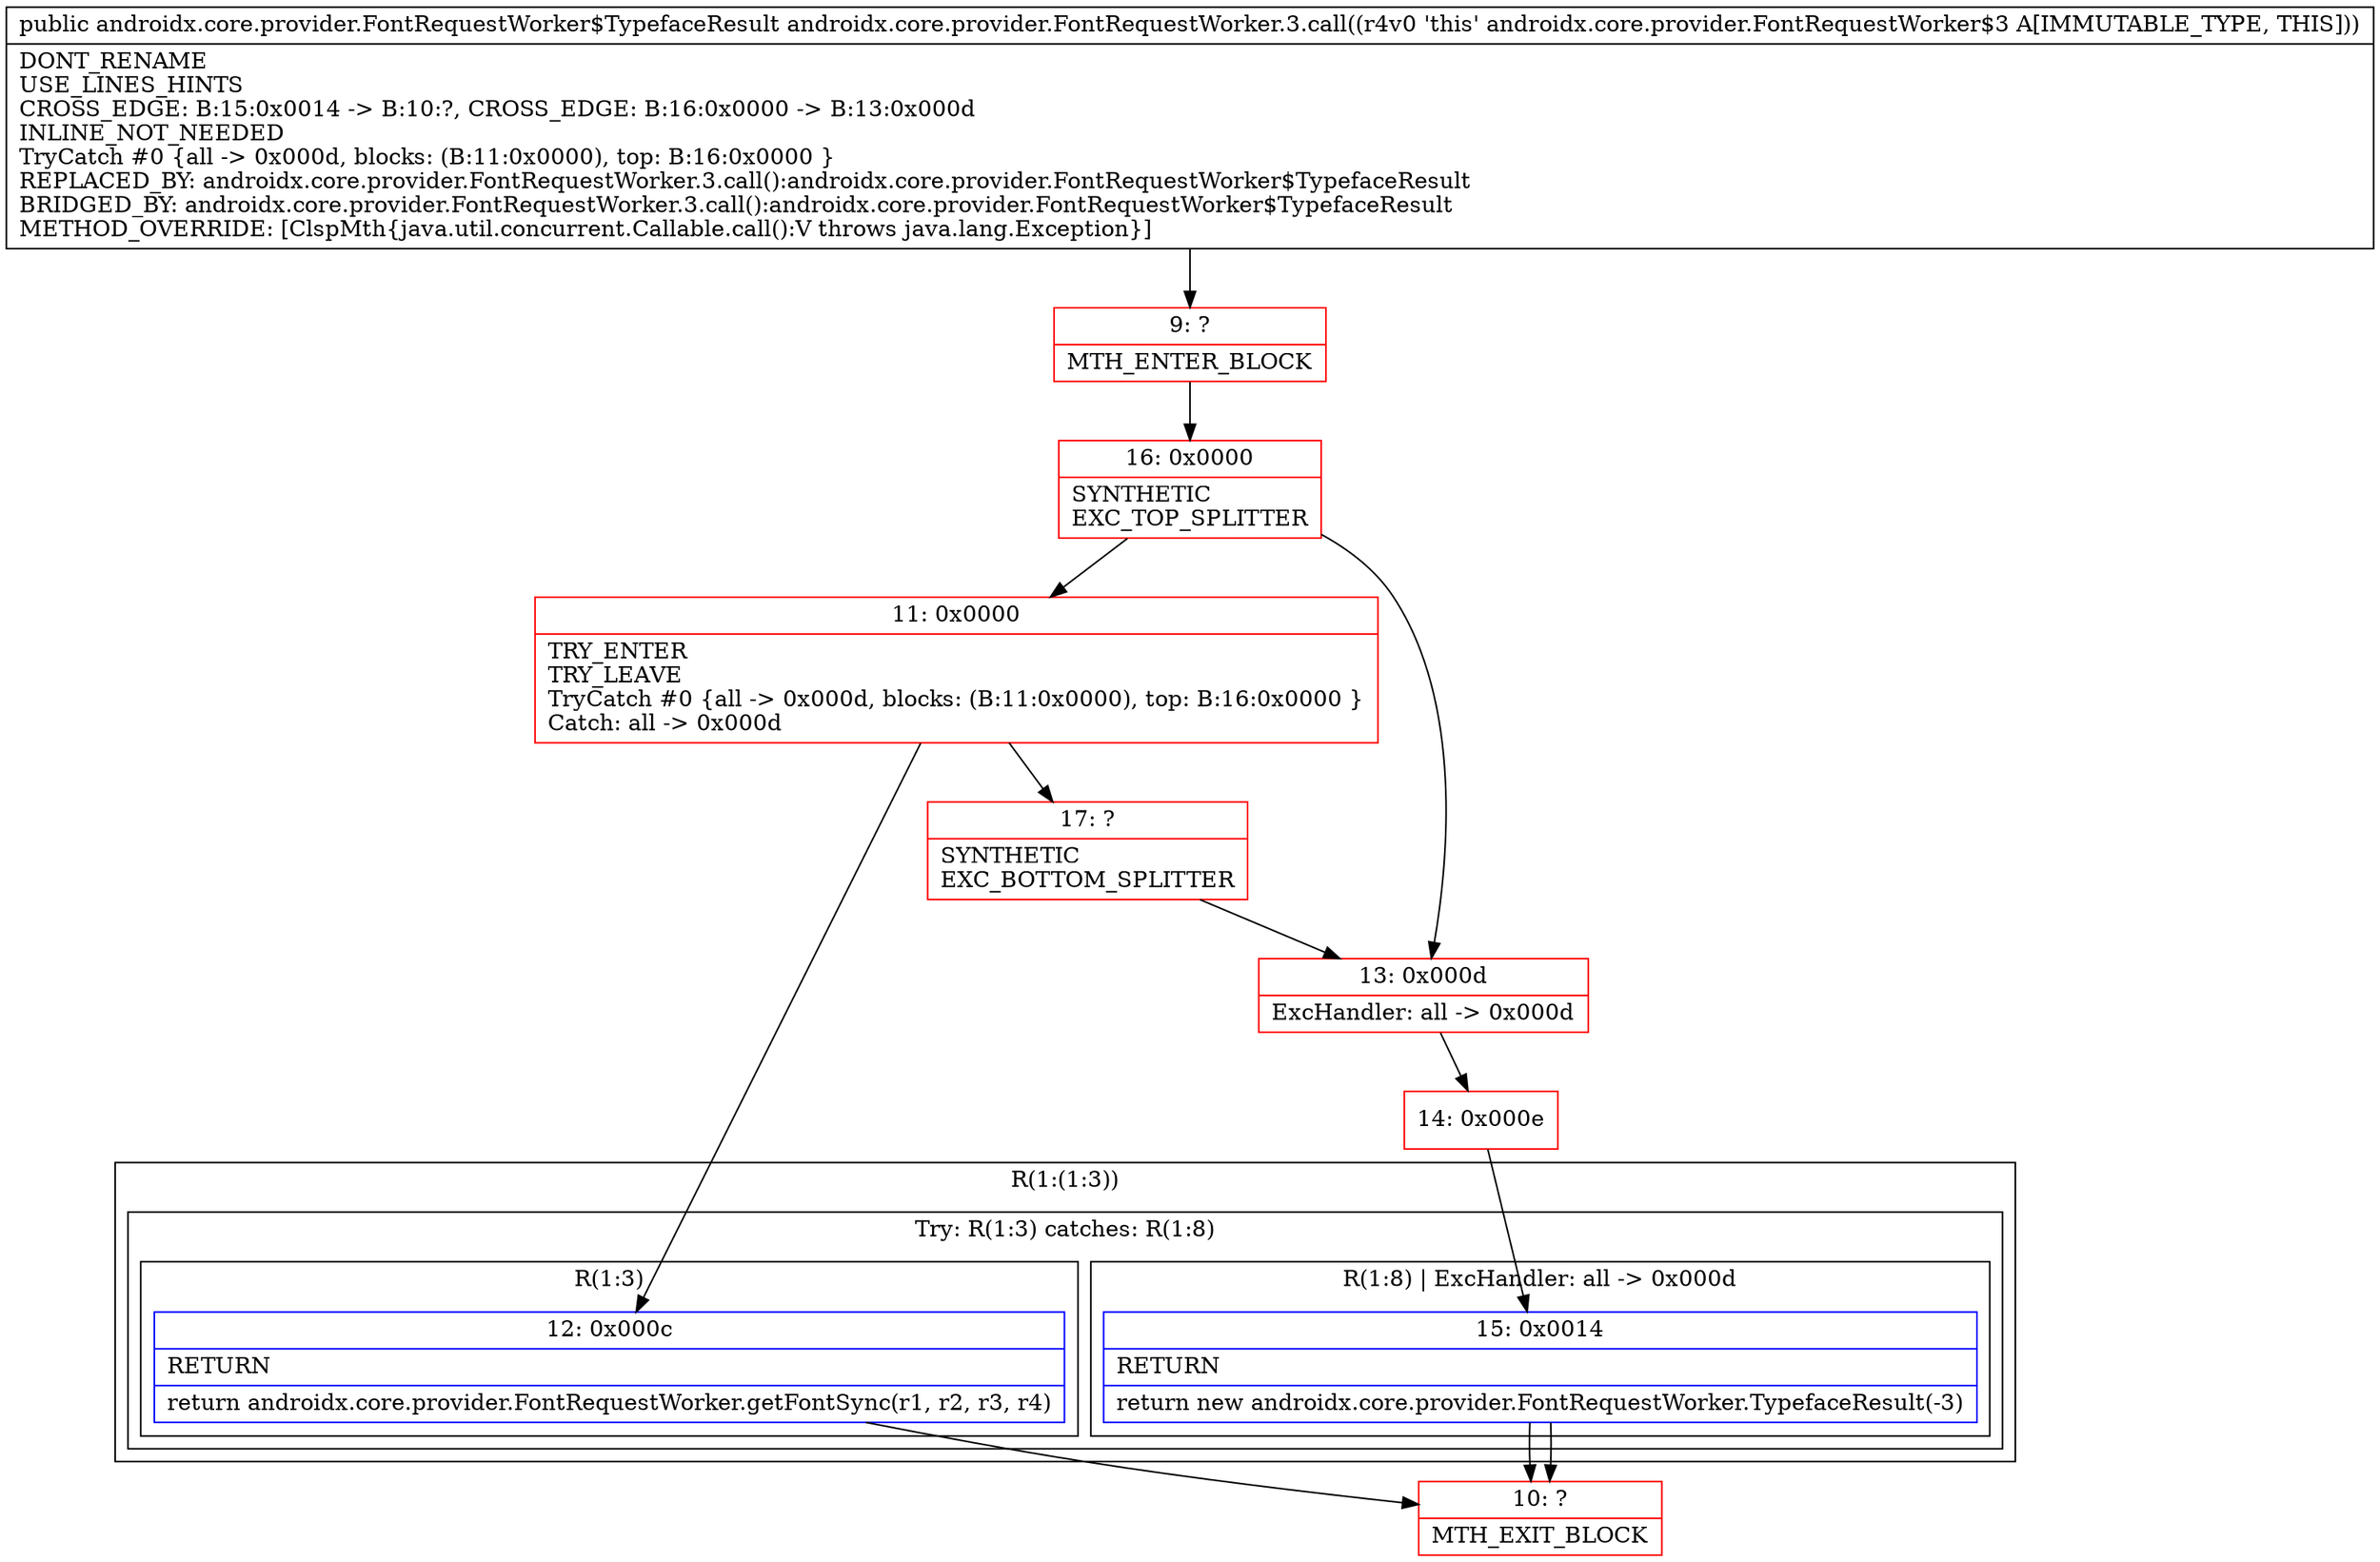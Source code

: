digraph "CFG forandroidx.core.provider.FontRequestWorker.3.call()Landroidx\/core\/provider\/FontRequestWorker$TypefaceResult;" {
subgraph cluster_Region_205526300 {
label = "R(1:(1:3))";
node [shape=record,color=blue];
subgraph cluster_TryCatchRegion_1830389847 {
label = "Try: R(1:3) catches: R(1:8)";
node [shape=record,color=blue];
subgraph cluster_Region_1058236328 {
label = "R(1:3)";
node [shape=record,color=blue];
Node_12 [shape=record,label="{12\:\ 0x000c|RETURN\l|return androidx.core.provider.FontRequestWorker.getFontSync(r1, r2, r3, r4)\l}"];
}
subgraph cluster_Region_2037574218 {
label = "R(1:8) | ExcHandler: all \-\> 0x000d\l";
node [shape=record,color=blue];
Node_15 [shape=record,label="{15\:\ 0x0014|RETURN\l|return new androidx.core.provider.FontRequestWorker.TypefaceResult(\-3)\l}"];
}
}
}
subgraph cluster_Region_2037574218 {
label = "R(1:8) | ExcHandler: all \-\> 0x000d\l";
node [shape=record,color=blue];
Node_15 [shape=record,label="{15\:\ 0x0014|RETURN\l|return new androidx.core.provider.FontRequestWorker.TypefaceResult(\-3)\l}"];
}
Node_9 [shape=record,color=red,label="{9\:\ ?|MTH_ENTER_BLOCK\l}"];
Node_16 [shape=record,color=red,label="{16\:\ 0x0000|SYNTHETIC\lEXC_TOP_SPLITTER\l}"];
Node_11 [shape=record,color=red,label="{11\:\ 0x0000|TRY_ENTER\lTRY_LEAVE\lTryCatch #0 \{all \-\> 0x000d, blocks: (B:11:0x0000), top: B:16:0x0000 \}\lCatch: all \-\> 0x000d\l}"];
Node_10 [shape=record,color=red,label="{10\:\ ?|MTH_EXIT_BLOCK\l}"];
Node_17 [shape=record,color=red,label="{17\:\ ?|SYNTHETIC\lEXC_BOTTOM_SPLITTER\l}"];
Node_13 [shape=record,color=red,label="{13\:\ 0x000d|ExcHandler: all \-\> 0x000d\l}"];
Node_14 [shape=record,color=red,label="{14\:\ 0x000e}"];
MethodNode[shape=record,label="{public androidx.core.provider.FontRequestWorker$TypefaceResult androidx.core.provider.FontRequestWorker.3.call((r4v0 'this' androidx.core.provider.FontRequestWorker$3 A[IMMUTABLE_TYPE, THIS]))  | DONT_RENAME\lUSE_LINES_HINTS\lCROSS_EDGE: B:15:0x0014 \-\> B:10:?, CROSS_EDGE: B:16:0x0000 \-\> B:13:0x000d\lINLINE_NOT_NEEDED\lTryCatch #0 \{all \-\> 0x000d, blocks: (B:11:0x0000), top: B:16:0x0000 \}\lREPLACED_BY: androidx.core.provider.FontRequestWorker.3.call():androidx.core.provider.FontRequestWorker$TypefaceResult\lBRIDGED_BY: androidx.core.provider.FontRequestWorker.3.call():androidx.core.provider.FontRequestWorker$TypefaceResult\lMETHOD_OVERRIDE: [ClspMth\{java.util.concurrent.Callable.call():V throws java.lang.Exception\}]\l}"];
MethodNode -> Node_9;Node_12 -> Node_10;
Node_15 -> Node_10;
Node_15 -> Node_10;
Node_9 -> Node_16;
Node_16 -> Node_11;
Node_16 -> Node_13;
Node_11 -> Node_12;
Node_11 -> Node_17;
Node_17 -> Node_13;
Node_13 -> Node_14;
Node_14 -> Node_15;
}

